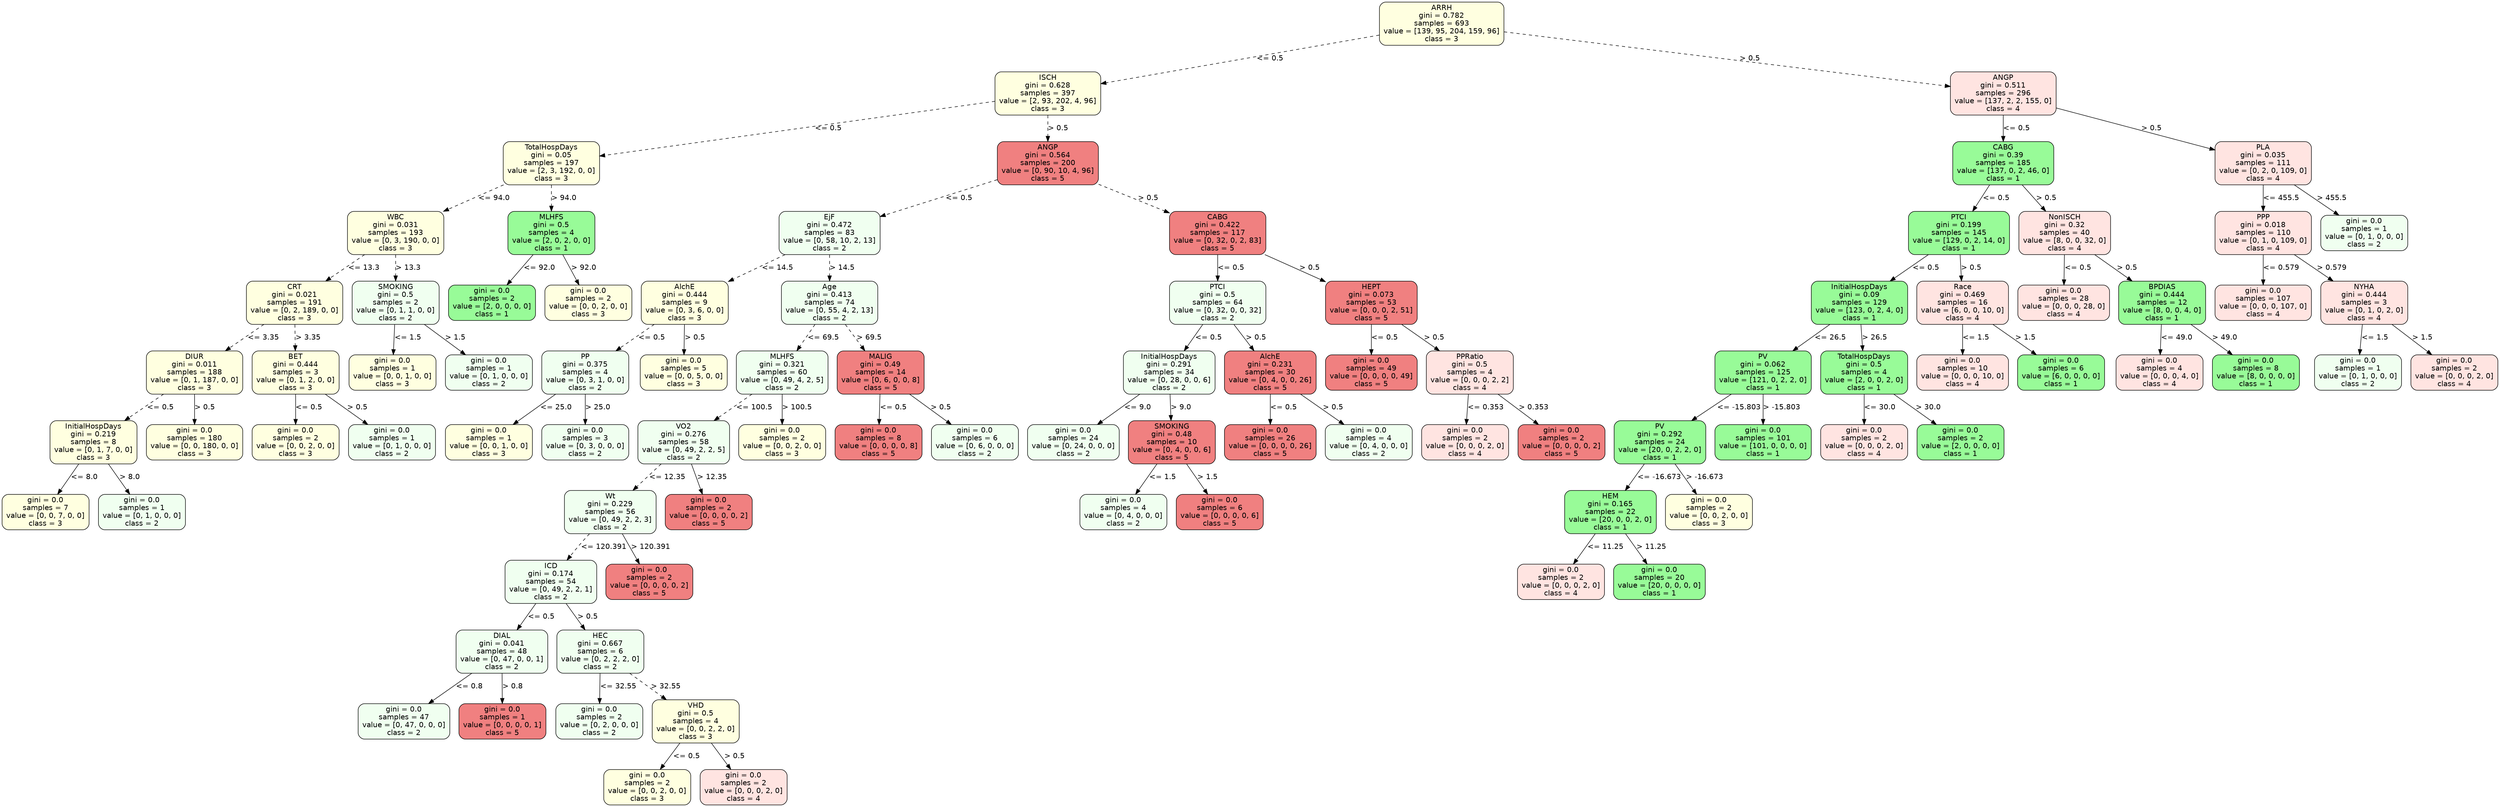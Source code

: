 strict digraph Tree {
	graph [bb="0,0,4096,1542"];
	node [color=black,
		fontname=helvetica,
		label="\N",
		shape=box,
		style="filled, rounded"
	];
	edge [fontname=helvetica];
	0	[fillcolor=lightyellow,
		height=1.1528,
		label="ARRH\ngini = 0.782\nsamples = 693\nvalue = [139, 95, 204, 159, 96]\nclass = 3",
		pos="2170,1500.5",
		width=2.7778];
	1	[fillcolor=lightyellow,
		height=1.1528,
		label="ISCH\ngini = 0.628\nsamples = 397\nvalue = [2, 93, 202, 4, 96]\nclass = 3",
		pos="1573,1366.5",
		width=2.3611];
	0 -> 1	[label="<= 0.5",
		labelangle=45,
		labeldistance=2.5,
		lp="1910,1433.5",
		op="<=",
		param=0.5,
		pos="e,1658.1,1386.3 2069.7,1477.3 1957.8,1452.6 1778,1412.8 1668.2,1388.6",
		style=dashed];
	60	[fillcolor=mistyrose,
		height=1.1528,
		label="ANGP\ngini = 0.511\nsamples = 296\nvalue = [137, 2, 2, 155, 0]\nclass = 4",
		pos="3284,1366.5",
		width=2.3611];
	0 -> 60	[label="> 0.5",
		labelangle=-45,
		labeldistance=2.5,
		lp="2776.5,1433.5",
		op=">",
		param=0.5,
		pos="e,3198.8,1377.6 2270.3,1487.6 2483.7,1462.3 2980,1403.5 3188.8,1378.8",
		style=dashed];
	2	[fillcolor=lightyellow,
		height=1.1528,
		label="TotalHospDays\ngini = 0.05\nsamples = 197\nvalue = [2, 3, 192, 0, 0]\nclass = 3",
		pos="899,1232.5",
		width=2.1528];
	1 -> 2	[label="<= 0.5",
		lp="1277,1299.5",
		op="<=",
		param=0.5,
		pos="e,976.73,1248.7 1488,1348.8 1359.4,1323.7 1116.8,1276.1 986.66,1250.7",
		style=dashed];
	19	[fillcolor=lightcoral,
		height=1.1528,
		label="ANGP\ngini = 0.564\nsamples = 200\nvalue = [0, 90, 10, 4, 96]\nclass = 5",
		pos="1573,1232.5",
		width=2.25];
	1 -> 19	[label="> 0.5",
		lp="1588.5,1299.5",
		op=">",
		param=0.5,
		pos="e,1573,1274.3 1573,1324.8 1573,1312 1573,1297.7 1573,1284.3",
		style=dashed];
	3	[fillcolor=lightyellow,
		height=1.1528,
		label="WBC\ngini = 0.031\nsamples = 193\nvalue = [0, 3, 190, 0, 0]\nclass = 3",
		pos="644,1098.5",
		width=2.1528];
	2 -> 3	[label="<= 94.0",
		lp="803.5,1165.5",
		op="<=",
		param=94.0,
		pos="e,721.62,1139.7 821.45,1191.4 792.77,1176.5 760.08,1159.6 730.64,1144.3",
		style=dashed];
	16	[fillcolor=palegreen,
		height=1.1528,
		label="MLHFS\ngini = 0.5\nsamples = 4\nvalue = [2, 0, 2, 0, 0]\nclass = 1",
		pos="899,1098.5",
		width=1.9444];
	2 -> 16	[label="> 94.0",
		lp="918.5,1165.5",
		op=">",
		param=94.0,
		pos="e,899,1140.3 899,1190.8 899,1178 899,1163.7 899,1150.3",
		style=dashed];
	4	[fillcolor=lightyellow,
		height=1.1528,
		label="CRT\ngini = 0.021\nsamples = 191\nvalue = [0, 2, 189, 0, 0]\nclass = 3",
		pos="478,964.5",
		width=2.1528];
	3 -> 4	[label="<= 13.3",
		lp="589.5,1031.5",
		op="<=",
		param=13.3,
		pos="e,528.99,1006 592.84,1056.8 575.24,1042.8 555.4,1027 537.21,1012.6",
		style=dashed];
	13	[fillcolor=honeydew,
		height=1.1528,
		label="SMOKING\ngini = 0.5\nsamples = 2\nvalue = [0, 1, 1, 0, 0]\nclass = 2",
		pos="644,964.5",
		width=1.9444];
	3 -> 13	[label="> 13.3",
		lp="663.5,1031.5",
		op=">",
		param=13.3,
		pos="e,644,1006.3 644,1056.8 644,1044 644,1029.7 644,1016.3",
		style=dashed];
	5	[fillcolor=lightyellow,
		height=1.1528,
		label="DIUR\ngini = 0.011\nsamples = 188\nvalue = [0, 1, 187, 0, 0]\nclass = 3",
		pos="315,830.5",
		width=2.1528];
	4 -> 5	[label="<= 3.35",
		lp="425.5,897.5",
		op="<=",
		param=3.35,
		pos="e,365.07,872.05 427.76,922.82 410.49,908.83 391,893.04 373.14,878.59",
		style=dashed];
	10	[fillcolor=lightyellow,
		height=1.1528,
		label="BET\ngini = 0.444\nsamples = 3\nvalue = [0, 1, 2, 0, 0]\nclass = 3",
		pos="481,830.5",
		width=1.9444];
	4 -> 10	[label="> 3.35",
		lp="499.5,897.5",
		op=">",
		param=3.35,
		pos="e,480.07,872.27 478.92,922.82 479.22,910.02 479.54,895.73 479.85,882.32",
		style=dashed];
	6	[fillcolor=lightyellow,
		height=1.1528,
		label="InitialHospDays\ngini = 0.219\nsamples = 8\nvalue = [0, 1, 7, 0, 0]\nclass = 3",
		pos="149,696.5",
		width=1.9444];
	5 -> 6	[label="<= 0.5",
		lp="257,763.5",
		op="<=",
		param=0.5,
		pos="e,199.99,738.05 263.84,788.82 246.24,774.83 226.4,759.04 208.21,744.59",
		style=dashed];
	9	[fillcolor=lightyellow,
		height=0.94444,
		label="gini = 0.0\nsamples = 180\nvalue = [0, 0, 180, 0, 0]\nclass = 3",
		pos="315,696.5",
		width=2.1528];
	5 -> 9	[label="> 0.5",
		lp="330.5,763.5",
		op=">",
		param=0.5,
		pos="e,315,730.74 315,788.82 315,773.68 315,756.44 315,741.05",
		style=solid];
	7	[fillcolor=lightyellow,
		height=0.94444,
		label="gini = 0.0\nsamples = 7\nvalue = [0, 0, 7, 0, 0]\nclass = 3",
		pos="70,562.5",
		width=1.9444];
	6 -> 7	[label="<= 8.0",
		lp="132,629.5",
		op="<=",
		param=8.0,
		pos="e,89.896,596.74 124.65,654.82 115.33,639.24 104.68,621.45 95.272,605.73",
		style=solid];
	8	[fillcolor=honeydew,
		height=0.94444,
		label="gini = 0.0\nsamples = 1\nvalue = [0, 1, 0, 0, 0]\nclass = 2",
		pos="228,562.5",
		width=1.9444];
	6 -> 8	[label="> 8.0",
		lp="206.5,629.5",
		op=">",
		param=8.0,
		pos="e,208.1,596.74 173.35,654.82 182.67,639.24 193.32,621.45 202.73,605.73",
		style=solid];
	11	[fillcolor=lightyellow,
		height=0.94444,
		label="gini = 0.0\nsamples = 2\nvalue = [0, 0, 2, 0, 0]\nclass = 3",
		pos="481,696.5",
		width=1.9444];
	10 -> 11	[label="<= 0.5",
		lp="501,763.5",
		op="<=",
		param=0.5,
		pos="e,481,730.74 481,788.82 481,773.68 481,756.44 481,741.05",
		style=solid];
	12	[fillcolor=honeydew,
		height=0.94444,
		label="gini = 0.0\nsamples = 1\nvalue = [0, 1, 0, 0, 0]\nclass = 2",
		pos="639,696.5",
		width=1.9444];
	10 -> 12	[label="> 0.5",
		lp="580.5,763.5",
		op=">",
		param=0.5,
		pos="e,599.47,730.53 529.69,788.82 549.38,772.37 572.02,753.46 591.57,737.12",
		style=solid];
	14	[fillcolor=lightyellow,
		height=0.94444,
		label="gini = 0.0\nsamples = 1\nvalue = [0, 0, 1, 0, 0]\nclass = 3",
		pos="639,830.5",
		width=1.9444];
	13 -> 14	[label="<= 1.5",
		lp="662,897.5",
		op="<=",
		param=1.5,
		pos="e,640.26,864.74 642.46,922.82 641.89,907.68 641.23,890.44 640.65,875.05",
		style=solid];
	15	[fillcolor=honeydew,
		height=0.94444,
		label="gini = 0.0\nsamples = 1\nvalue = [0, 1, 0, 0, 0]\nclass = 2",
		pos="797,830.5",
		width=1.9444];
	13 -> 15	[label="> 1.5",
		lp="741.5,897.5",
		op=">",
		param=1.5,
		pos="e,758.47,864.74 691.15,922.82 710.14,906.44 731.96,887.61 750.85,871.32",
		style=solid];
	17	[fillcolor=palegreen,
		height=0.94444,
		label="gini = 0.0\nsamples = 2\nvalue = [2, 0, 0, 0, 0]\nclass = 1",
		pos="802,964.5",
		width=1.9444];
	16 -> 17	[label="<= 92.0",
		lp="877.5,1031.5",
		op="<=",
		param=92.0,
		pos="e,826.43,998.74 869.11,1056.8 857.44,1040.9 844.09,1022.8 832.38,1006.8",
		style=solid];
	18	[fillcolor=lightyellow,
		height=0.94444,
		label="gini = 0.0\nsamples = 2\nvalue = [0, 0, 2, 0, 0]\nclass = 3",
		pos="960,964.5",
		width=1.9444];
	16 -> 18	[label="> 92.0",
		lp="951.5,1031.5",
		op=">",
		param=92.0,
		pos="e,944.64,998.74 917.8,1056.8 924.93,1041.4 933.07,1023.8 940.28,1008.2",
		style=solid];
	20	[fillcolor=honeydew,
		height=1.1528,
		label="EjF\ngini = 0.472\nsamples = 83\nvalue = [0, 58, 10, 2, 13]\nclass = 2",
		pos="1349,1098.5",
		width=2.25];
	19 -> 20	[label="<= 0.5",
		lp="1488,1165.5",
		op="<=",
		param=0.5,
		pos="e,1418,1140.2 1504.3,1191 1479.8,1176.6 1452,1160.2 1426.8,1145.3",
		style=dashed];
	45	[fillcolor=lightcoral,
		height=1.1528,
		label="CABG\ngini = 0.422\nsamples = 117\nvalue = [0, 32, 0, 2, 83]\nclass = 5",
		pos="2022,1098.5",
		width=2.1528];
	19 -> 45	[label="> 0.5",
		lp="1826.5,1165.5",
		op=">",
		param=0.5,
		pos="e,1944.2,1122.4 1654.1,1207.7 1733.2,1184.4 1853.2,1149.1 1934.5,1125.2",
		style=dashed];
	21	[fillcolor=lightyellow,
		height=1.1528,
		label="AlchE\ngini = 0.444\nsamples = 9\nvalue = [0, 3, 6, 0, 0]\nclass = 3",
		pos="1118,964.5",
		width=1.9444];
	20 -> 21	[label="<= 14.5",
		lp="1264.5,1031.5",
		op="<=",
		param=14.5,
		pos="e,1188.3,1005.7 1278.1,1057 1252.5,1042.4 1223.4,1025.7 1197.1,1010.7",
		style=dashed];
	26	[fillcolor=honeydew,
		height=1.1528,
		label="Age\ngini = 0.413\nsamples = 74\nvalue = [0, 55, 4, 2, 13]\nclass = 2",
		pos="1349,964.5",
		width=2.1528];
	20 -> 26	[label="> 14.5",
		lp="1368.5,1031.5",
		op=">",
		param=14.5,
		pos="e,1349,1006.3 1349,1056.8 1349,1044 1349,1029.7 1349,1016.3",
		style=dashed];
	22	[fillcolor=honeydew,
		height=1.1528,
		label="PP\ngini = 0.375\nsamples = 4\nvalue = [0, 3, 1, 0, 0]\nclass = 2",
		pos="955,830.5",
		width=1.9444];
	21 -> 22	[label="<= 0.5",
		lp="1062,897.5",
		op="<=",
		param=0.5,
		pos="e,1005.1,872.05 1067.8,922.82 1050.5,908.83 1031,893.04 1013.1,878.59",
		style=dashed];
	25	[fillcolor=lightyellow,
		height=0.94444,
		label="gini = 0.0\nsamples = 5\nvalue = [0, 0, 5, 0, 0]\nclass = 3",
		pos="1117,830.5",
		width=1.9444];
	21 -> 25	[label="> 0.5",
		lp="1133.5,897.5",
		op=">",
		param=0.5,
		pos="e,1117.3,864.74 1117.7,922.82 1117.6,907.68 1117.4,890.44 1117.3,875.05",
		style=solid];
	23	[fillcolor=lightyellow,
		height=0.94444,
		label="gini = 0.0\nsamples = 1\nvalue = [0, 0, 1, 0, 0]\nclass = 3",
		pos="797,696.5",
		width=1.9444];
	22 -> 23	[label="<= 25.0",
		lp="904.5,763.5",
		op="<=",
		param=25.0,
		pos="e,836.53,730.53 906.31,788.82 886.62,772.37 863.98,753.46 844.43,737.12",
		style=solid];
	24	[fillcolor=honeydew,
		height=0.94444,
		label="gini = 0.0\nsamples = 3\nvalue = [0, 3, 0, 0, 0]\nclass = 2",
		pos="955,696.5",
		width=1.9444];
	22 -> 24	[label="> 25.0",
		lp="974.5,763.5",
		op=">",
		param=25.0,
		pos="e,955,730.74 955,788.82 955,773.68 955,756.44 955,741.05",
		style=solid];
	27	[fillcolor=honeydew,
		height=1.1528,
		label="MLHFS\ngini = 0.321\nsamples = 60\nvalue = [0, 49, 4, 2, 5]\nclass = 2",
		pos="1279,830.5",
		width=2.0417];
	26 -> 27	[label="<= 69.5",
		lp="1340.5,897.5",
		op="<=",
		param=69.5,
		pos="e,1300.6,872.27 1327.4,922.82 1320.4,909.64 1312.6,894.89 1305.3,881.14",
		style=dashed];
	42	[fillcolor=lightcoral,
		height=1.1528,
		label="MALIG\ngini = 0.49\nsamples = 14\nvalue = [0, 6, 0, 0, 8]\nclass = 5",
		pos="1441,830.5",
		width=1.9444];
	26 -> 42	[label="> 69.5",
		lp="1417.5,897.5",
		op=">",
		param=69.5,
		pos="e,1412.6,872.27 1377.4,922.82 1386.6,909.52 1397,894.6 1406.7,880.74",
		style=dashed];
	28	[fillcolor=honeydew,
		height=1.1528,
		label="VO2\ngini = 0.276\nsamples = 58\nvalue = [0, 49, 2, 2, 5]\nclass = 2",
		pos="1117,696.5",
		width=2.0417];
	27 -> 28	[label="<= 100.5",
		lp="1230.5,763.5",
		op="<=",
		param=100.5,
		pos="e,1166.8,738.05 1229.1,788.82 1211.9,774.83 1192.5,759.04 1174.8,744.59",
		style=dashed];
	41	[fillcolor=lightyellow,
		height=0.94444,
		label="gini = 0.0\nsamples = 2\nvalue = [0, 0, 2, 0, 0]\nclass = 3",
		pos="1279,696.5",
		width=1.9444];
	27 -> 41	[label="> 100.5",
		lp="1302,763.5",
		op=">",
		param=100.5,
		pos="e,1279,730.74 1279,788.82 1279,773.68 1279,756.44 1279,741.05",
		style=solid];
	29	[fillcolor=honeydew,
		height=1.1528,
		label="Wt\ngini = 0.229\nsamples = 56\nvalue = [0, 49, 2, 2, 3]\nclass = 2",
		pos="1015,562.5",
		width=2.0417];
	28 -> 29	[label="<= 12.35",
		lp="1097.5,629.5",
		op="<=",
		param=12.35,
		pos="e,1046.5,604.27 1085.6,654.82 1075.2,641.39 1063.5,626.32 1052.7,612.35",
		style=dashed];
	40	[fillcolor=lightcoral,
		height=0.94444,
		label="gini = 0.0\nsamples = 2\nvalue = [0, 0, 0, 0, 2]\nclass = 5",
		pos="1177,562.5",
		width=1.9444];
	28 -> 40	[label="> 12.35",
		lp="1172,629.5",
		op=">",
		param=12.35,
		pos="e,1161.9,596.74 1135.5,654.82 1142.5,639.39 1150.5,621.78 1157.6,606.17",
		style=solid];
	30	[fillcolor=honeydew,
		height=1.1528,
		label="ICD\ngini = 0.174\nsamples = 54\nvalue = [0, 49, 2, 2, 1]\nclass = 2",
		pos="916,428.5",
		width=2.0417];
	29 -> 30	[label="<= 120.391",
		lp="1006,495.5",
		op="<=",
		param=120.391,
		pos="e,946.53,470.33 984.45,520.91 979.94,514.91 975.35,508.79 971,503 965.05,495.06 958.74,486.64 952.59,478.44",
		style=dashed];
	39	[fillcolor=lightcoral,
		height=0.94444,
		label="gini = 0.0\nsamples = 2\nvalue = [0, 0, 0, 0, 2]\nclass = 5",
		pos="1078,428.5",
		width=1.9444];
	29 -> 39	[label="> 120.391",
		lp="1079.5,495.5",
		op=">",
		param=120.391,
		pos="e,1062.1,462.74 1034.4,520.82 1041.8,505.39 1050.2,487.78 1057.6,472.17",
		style=solid];
	31	[fillcolor=honeydew,
		height=1.1528,
		label="DIAL\ngini = 0.041\nsamples = 48\nvalue = [0, 47, 0, 0, 1]\nclass = 2",
		pos="836,294.5",
		width=2.0417];
	30 -> 31	[label="<= 0.5",
		lp="899,361.5",
		op="<=",
		param=0.5,
		pos="e,860.71,336.27 891.34,386.82 883.36,373.64 874.42,358.89 866.08,345.14",
		style=solid];
	34	[fillcolor=honeydew,
		height=1.1528,
		label="HEC\ngini = 0.667\nsamples = 6\nvalue = [0, 2, 2, 2, 0]\nclass = 2",
		pos="998,294.5",
		width=1.9444];
	30 -> 34	[label="> 0.5",
		lp="975.5,361.5",
		op=">",
		param=0.5,
		pos="e,972.67,336.27 941.27,386.82 949.46,373.64 958.62,358.89 967.17,345.14",
		style=solid];
	32	[fillcolor=honeydew,
		height=0.94444,
		label="gini = 0.0\nsamples = 47\nvalue = [0, 47, 0, 0, 0]\nclass = 2",
		pos="675,160.5",
		width=2.0417];
	31 -> 32	[label="<= 0.8",
		lp="781,227.5",
		op="<=",
		param=0.8,
		pos="e,715.29,194.53 786.38,252.82 766.23,236.3 743.05,217.29 723.06,200.9",
		style=solid];
	33	[fillcolor=lightcoral,
		height=0.94444,
		label="gini = 0.0\nsamples = 1\nvalue = [0, 0, 0, 0, 1]\nclass = 5",
		pos="837,160.5",
		width=1.9444];
	31 -> 33	[label="> 0.8",
		lp="852.5,227.5",
		op=">",
		param=0.8,
		pos="e,836.75,194.74 836.31,252.82 836.42,237.68 836.55,220.44 836.67,205.05",
		style=solid];
	35	[fillcolor=honeydew,
		height=0.94444,
		label="gini = 0.0\nsamples = 2\nvalue = [0, 2, 0, 0, 0]\nclass = 2",
		pos="996,160.5",
		width=1.9444];
	34 -> 35	[label="<= 32.55",
		lp="1025.5,227.5",
		op="<=",
		param=32.55,
		pos="e,996.5,194.74 997.38,252.82 997.15,237.68 996.89,220.44 996.66,205.05",
		style=solid];
	36	[fillcolor=lightyellow,
		height=1.1528,
		label="VHD\ngini = 0.5\nsamples = 4\nvalue = [0, 0, 2, 2, 0]\nclass = 3",
		pos="1154,160.5",
		width=1.9444];
	34 -> 36	[label="> 32.55",
		lp="1104,227.5",
		op=">",
		param=32.55,
		pos="e,1106.1,202.05 1046.1,252.82 1062.6,238.83 1081.3,223.04 1098.4,208.59",
		style=dashed];
	37	[fillcolor=lightyellow,
		height=0.94444,
		label="gini = 0.0\nsamples = 2\nvalue = [0, 0, 2, 0, 0]\nclass = 3",
		pos="1075,34",
		width=1.9444];
	36 -> 37	[label="<= 0.5",
		lp="1137,93.5",
		op="<=",
		param=0.5,
		pos="e,1096.2,68.379 1128.1,118.73 1119.6,105.35 1110.2,90.465 1101.6,76.995",
		style=solid];
	38	[fillcolor=mistyrose,
		height=0.94444,
		label="gini = 0.0\nsamples = 2\nvalue = [0, 0, 0, 2, 0]\nclass = 4",
		pos="1233,34",
		width=1.9444];
	36 -> 38	[label="> 0.5",
		lp="1216.5,93.5",
		op=">",
		param=0.5,
		pos="e,1211.8,68.379 1179.9,118.73 1188.4,105.35 1197.8,90.465 1206.4,76.995",
		style=solid];
	43	[fillcolor=lightcoral,
		height=0.94444,
		label="gini = 0.0\nsamples = 8\nvalue = [0, 0, 0, 0, 8]\nclass = 5",
		pos="1437,696.5",
		width=1.9444];
	42 -> 43	[label="<= 0.5",
		lp="1460,763.5",
		op="<=",
		param=0.5,
		pos="e,1438,730.74 1439.8,788.82 1439.3,773.68 1438.8,756.44 1438.3,741.05",
		style=solid];
	44	[fillcolor=honeydew,
		height=0.94444,
		label="gini = 0.0\nsamples = 6\nvalue = [0, 6, 0, 0, 0]\nclass = 2",
		pos="1595,696.5",
		width=1.9444];
	42 -> 44	[label="> 0.5",
		lp="1538.5,763.5",
		op=">",
		param=0.5,
		pos="e,1556.5,730.53 1488.5,788.82 1507.6,772.37 1529.7,753.46 1548.8,737.12",
		style=solid];
	46	[fillcolor=honeydew,
		height=1.1528,
		label="PTCI\ngini = 0.5\nsamples = 64\nvalue = [0, 32, 0, 0, 32]\nclass = 2",
		pos="2022,964.5",
		width=2.1528];
	45 -> 46	[label="<= 0.5",
		lp="2042,1031.5",
		op="<=",
		param=0.5,
		pos="e,2022,1006.3 2022,1056.8 2022,1044 2022,1029.7 2022,1016.3",
		style=solid];
	55	[fillcolor=lightcoral,
		height=1.1528,
		label="HEPT\ngini = 0.073\nsamples = 53\nvalue = [0, 0, 0, 2, 51]\nclass = 5",
		pos="2246,964.5",
		width=2.0417];
	45 -> 55	[label="> 0.5",
		lp="2156.5,1031.5",
		op=">",
		param=0.5,
		pos="e,2177,1006.2 2090.7,1057 2115.2,1042.6 2143,1026.2 2168.2,1011.3",
		style=solid];
	47	[fillcolor=honeydew,
		height=1.1528,
		label="InitialHospDays\ngini = 0.291\nsamples = 34\nvalue = [0, 28, 0, 0, 6]\nclass = 2",
		pos="1916,830.5",
		width=2.0417];
	46 -> 47	[label="<= 0.5",
		lp="1993,897.5",
		op="<=",
		param=0.5,
		pos="e,1948.7,872.27 1989.3,922.82 1978.6,909.39 1966.4,894.32 1955.2,880.35",
		style=solid];
	52	[fillcolor=lightcoral,
		height=1.1528,
		label="AlchE\ngini = 0.231\nsamples = 30\nvalue = [0, 4, 0, 0, 26]\nclass = 5",
		pos="2081,830.5",
		width=2.0417];
	46 -> 52	[label="> 0.5",
		lp="2069.5,897.5",
		op=">",
		param=0.5,
		pos="e,2062.8,872.27 2040.2,922.82 2046,909.77 2052.5,895.17 2058.6,881.53",
		style=solid];
	48	[fillcolor=honeydew,
		height=0.94444,
		label="gini = 0.0\nsamples = 24\nvalue = [0, 24, 0, 0, 0]\nclass = 2",
		pos="1757,696.5",
		width=2.0417];
	47 -> 48	[label="<= 9.0",
		lp="1862,763.5",
		op="<=",
		param=9.0,
		pos="e,1796.8,730.53 1867,788.82 1847.2,772.37 1824.4,753.46 1804.7,737.12",
		style=solid];
	49	[fillcolor=lightcoral,
		height=1.1528,
		label="SMOKING\ngini = 0.48\nsamples = 10\nvalue = [0, 4, 0, 0, 6]\nclass = 5",
		pos="1919,696.5",
		width=1.9444];
	47 -> 49	[label="> 9.0",
		lp="1933.5,763.5",
		op=">",
		param=9.0,
		pos="e,1918.1,738.27 1916.9,788.82 1917.2,776.02 1917.5,761.73 1917.8,748.32",
		style=solid];
	50	[fillcolor=honeydew,
		height=0.94444,
		label="gini = 0.0\nsamples = 4\nvalue = [0, 4, 0, 0, 0]\nclass = 2",
		pos="1840,562.5",
		width=1.9444];
	49 -> 50	[label="<= 1.5",
		lp="1902,629.5",
		op="<=",
		param=1.5,
		pos="e,1859.9,596.74 1894.7,654.82 1885.3,639.24 1874.7,621.45 1865.3,605.73",
		style=solid];
	51	[fillcolor=lightcoral,
		height=0.94444,
		label="gini = 0.0\nsamples = 6\nvalue = [0, 0, 0, 0, 6]\nclass = 5",
		pos="1998,562.5",
		width=1.9444];
	49 -> 51	[label="> 1.5",
		lp="1976.5,629.5",
		op=">",
		param=1.5,
		pos="e,1978.1,596.74 1943.3,654.82 1952.7,639.24 1963.3,621.45 1972.7,605.73",
		style=solid];
	53	[fillcolor=lightcoral,
		height=0.94444,
		label="gini = 0.0\nsamples = 26\nvalue = [0, 0, 0, 0, 26]\nclass = 5",
		pos="2081,696.5",
		width=2.0417];
	52 -> 53	[label="<= 0.5",
		lp="2101,763.5",
		op="<=",
		param=0.5,
		pos="e,2081,730.74 2081,788.82 2081,773.68 2081,756.44 2081,741.05",
		style=solid];
	54	[fillcolor=honeydew,
		height=0.94444,
		label="gini = 0.0\nsamples = 4\nvalue = [0, 4, 0, 0, 0]\nclass = 2",
		pos="2243,696.5",
		width=1.9444];
	52 -> 54	[label="> 0.5",
		lp="2182.5,763.5",
		op=">",
		param=0.5,
		pos="e,2202.5,730.53 2130.9,788.82 2151.2,772.3 2174.5,753.29 2194.6,736.9",
		style=solid];
	56	[fillcolor=lightcoral,
		height=0.94444,
		label="gini = 0.0\nsamples = 49\nvalue = [0, 0, 0, 0, 49]\nclass = 5",
		pos="2246,830.5",
		width=2.0417];
	55 -> 56	[label="<= 0.5",
		lp="2266,897.5",
		op="<=",
		param=0.5,
		pos="e,2246,864.74 2246,922.82 2246,907.68 2246,890.44 2246,875.05",
		style=solid];
	57	[fillcolor=mistyrose,
		height=1.1528,
		label="PPRatio\ngini = 0.5\nsamples = 4\nvalue = [0, 0, 0, 2, 2]\nclass = 4",
		pos="2408,830.5",
		width=1.9444];
	55 -> 57	[label="> 0.5",
		lp="2347.5,897.5",
		op=">",
		param=0.5,
		pos="e,2358.2,872.05 2295.9,922.82 2313.1,908.83 2332.5,893.04 2350.2,878.59",
		style=solid];
	58	[fillcolor=mistyrose,
		height=0.94444,
		label="gini = 0.0\nsamples = 2\nvalue = [0, 0, 0, 2, 0]\nclass = 4",
		pos="2401,696.5",
		width=1.9444];
	57 -> 58	[label="<= 0.353",
		lp="2432.5,763.5",
		op="<=",
		param=0.353,
		pos="e,2402.8,730.74 2405.8,788.82 2405,773.68 2404.1,756.44 2403.3,741.05",
		style=solid];
	59	[fillcolor=lightcoral,
		height=0.94444,
		label="gini = 0.0\nsamples = 2\nvalue = [0, 0, 0, 0, 2]\nclass = 5",
		pos="2559,696.5",
		width=1.9444];
	57 -> 59	[label="> 0.353",
		lp="2512,763.5",
		op=">",
		param=0.353,
		pos="e,2521,730.74 2454.5,788.82 2473.2,772.51 2494.6,753.78 2513.2,737.54",
		style=solid];
	61	[fillcolor=palegreen,
		height=1.1528,
		label="CABG\ngini = 0.39\nsamples = 185\nvalue = [137, 0, 2, 46, 0]\nclass = 1",
		pos="3284,1232.5",
		width=2.25];
	60 -> 61	[label="<= 0.5",
		lp="3304,1299.5",
		op="<=",
		param=0.5,
		pos="e,3284,1274.3 3284,1324.8 3284,1312 3284,1297.7 3284,1284.3",
		style=solid];
	82	[fillcolor=mistyrose,
		height=1.1528,
		label="PLA\ngini = 0.035\nsamples = 111\nvalue = [0, 2, 0, 109, 0]\nclass = 4",
		pos="3711,1232.5",
		width=2.1528];
	60 -> 82	[label="> 0.5",
		lp="3526.5,1299.5",
		op=">",
		param=0.5,
		pos="e,3633.2,1257.5 3369.1,1339.2 3442.8,1316.4 3549,1283.6 3623.4,1260.6",
		style=solid];
	62	[fillcolor=palegreen,
		height=1.1528,
		label="PTCI\ngini = 0.199\nsamples = 145\nvalue = [129, 0, 2, 14, 0]\nclass = 1",
		pos="3212,1098.5",
		width=2.25];
	61 -> 62	[label="<= 0.5",
		lp="3271,1165.5",
		op="<=",
		param=0.5,
		pos="e,3234.2,1140.3 3261.8,1190.8 3254.6,1177.6 3246.6,1162.9 3239.1,1149.1",
		style=solid];
	77	[fillcolor=mistyrose,
		height=1.1528,
		label="NonISCH\ngini = 0.32\nsamples = 40\nvalue = [8, 0, 0, 32, 0]\nclass = 4",
		pos="3385,1098.5",
		width=2.0417];
	61 -> 77	[label="> 0.5",
		lp="3353.5,1165.5",
		op=">",
		param=0.5,
		pos="e,3353.8,1140.3 3315.1,1190.8 3325.4,1177.4 3336.9,1162.3 3347.6,1148.4",
		style=solid];
	63	[fillcolor=palegreen,
		height=1.1528,
		label="InitialHospDays\ngini = 0.09\nsamples = 129\nvalue = [123, 0, 2, 4, 0]\nclass = 1",
		pos="3049,964.5",
		width=2.1528];
	62 -> 63	[label="<= 0.5",
		lp="3156,1031.5",
		op="<=",
		param=0.5,
		pos="e,3099.1,1006 3161.8,1056.8 3144.5,1042.8 3125,1027 3107.1,1012.6",
		style=solid];
	74	[fillcolor=mistyrose,
		height=1.1528,
		label="Race\ngini = 0.469\nsamples = 16\nvalue = [6, 0, 0, 10, 0]\nclass = 4",
		pos="3218,964.5",
		width=2.0417];
	62 -> 74	[label="> 0.5",
		lp="3231.5,1031.5",
		op=">",
		param=0.5,
		pos="e,3216.1,1006.3 3213.8,1056.8 3214.4,1044 3215.1,1029.7 3215.7,1016.3",
		style=solid];
	64	[fillcolor=palegreen,
		height=1.1528,
		label="PV\ngini = 0.062\nsamples = 125\nvalue = [121, 0, 2, 2, 0]\nclass = 1",
		pos="2890,830.5",
		width=2.1528];
	63 -> 64	[label="<= 26.5",
		lp="2998.5,897.5",
		op="<=",
		param=26.5,
		pos="e,2938.8,872.05 3000,922.82 2983.1,908.83 2964.1,893.04 2946.7,878.59",
		style=solid];
	71	[fillcolor=palegreen,
		height=1.1528,
		label="TotalHospDays\ngini = 0.5\nsamples = 4\nvalue = [2, 0, 0, 2, 0]\nclass = 1",
		pos="3056,830.5",
		width=1.9444];
	63 -> 71	[label="> 26.5",
		lp="3072.5,897.5",
		op=">",
		param=26.5,
		pos="e,3053.8,872.27 3051.2,922.82 3051.8,910.02 3052.6,895.73 3053.3,882.32",
		style=solid];
	65	[fillcolor=palegreen,
		height=1.1528,
		label="PV\ngini = 0.292\nsamples = 24\nvalue = [20, 0, 2, 2, 0]\nclass = 1",
		pos="2721,696.5",
		width=2.0417];
	64 -> 65	[label="<= -15.803",
		lp="2844.5,763.5",
		op="<=",
		param=-15.803,
		pos="e,2772.9,738.05 2837.9,788.82 2819.9,774.76 2799.6,758.9 2781,744.39",
		style=solid];
	70	[fillcolor=palegreen,
		height=0.94444,
		label="gini = 0.0\nsamples = 101\nvalue = [101, 0, 0, 0, 0]\nclass = 1",
		pos="2890,696.5",
		width=2.1528];
	64 -> 70	[label="> -15.803",
		lp="2919,763.5",
		op=">",
		param=-15.803,
		pos="e,2890,730.74 2890,788.82 2890,773.68 2890,756.44 2890,741.05",
		style=solid];
	66	[fillcolor=palegreen,
		height=1.1528,
		label="HEM\ngini = 0.165\nsamples = 22\nvalue = [20, 0, 0, 2, 0]\nclass = 1",
		pos="2640,562.5",
		width=2.0417];
	65 -> 66	[label="<= -16.673",
		lp="2716.5,629.5",
		op="<=",
		param=-16.673,
		pos="e,2665,604.27 2696,654.82 2688,641.64 2678.9,626.89 2670.5,613.14",
		style=solid];
	69	[fillcolor=lightyellow,
		height=0.94444,
		label="gini = 0.0\nsamples = 2\nvalue = [0, 0, 2, 0, 0]\nclass = 3",
		pos="2802,562.5",
		width=1.9444];
	65 -> 69	[label="> -16.673",
		lp="2793,629.5",
		op=">",
		param=-16.673,
		pos="e,2781.6,596.74 2746,654.82 2755.6,639.1 2766.6,621.11 2776.4,605.29",
		style=solid];
	67	[fillcolor=mistyrose,
		height=0.94444,
		label="gini = 0.0\nsamples = 2\nvalue = [0, 0, 0, 2, 0]\nclass = 4",
		pos="2559,428.5",
		width=1.9444];
	66 -> 67	[label="<= 11.25",
		lp="2629.5,495.5",
		op="<=",
		param=11.25,
		pos="e,2579.4,462.74 2615,520.82 2605.4,505.1 2594.4,487.11 2584.6,471.29",
		style=solid];
	68	[fillcolor=palegreen,
		height=0.94444,
		label="gini = 0.0\nsamples = 20\nvalue = [20, 0, 0, 0, 0]\nclass = 1",
		pos="2721,428.5",
		width=2.0417];
	66 -> 68	[label="> 11.25",
		lp="2706,495.5",
		op=">",
		param=11.25,
		pos="e,2700.6,462.74 2665,520.82 2674.6,505.1 2685.6,487.11 2695.4,471.29",
		style=solid];
	72	[fillcolor=mistyrose,
		height=0.94444,
		label="gini = 0.0\nsamples = 2\nvalue = [0, 0, 0, 2, 0]\nclass = 4",
		pos="3056,696.5",
		width=1.9444];
	71 -> 72	[label="<= 30.0",
		lp="3079.5,763.5",
		op="<=",
		param=30.0,
		pos="e,3056,730.74 3056,788.82 3056,773.68 3056,756.44 3056,741.05",
		style=solid];
	73	[fillcolor=palegreen,
		height=0.94444,
		label="gini = 0.0\nsamples = 2\nvalue = [2, 0, 0, 0, 0]\nclass = 1",
		pos="3214,696.5",
		width=1.9444];
	71 -> 73	[label="> 30.0",
		lp="3159.5,763.5",
		op=">",
		param=30.0,
		pos="e,3174.5,730.53 3104.7,788.82 3124.4,772.37 3147,753.46 3166.6,737.12",
		style=solid];
	75	[fillcolor=mistyrose,
		height=0.94444,
		label="gini = 0.0\nsamples = 10\nvalue = [0, 0, 0, 10, 0]\nclass = 4",
		pos="3218,830.5",
		width=2.0417];
	74 -> 75	[label="<= 1.5",
		lp="3238,897.5",
		op="<=",
		param=1.5,
		pos="e,3218,864.74 3218,922.82 3218,907.68 3218,890.44 3218,875.05",
		style=solid];
	76	[fillcolor=palegreen,
		height=0.94444,
		label="gini = 0.0\nsamples = 6\nvalue = [6, 0, 0, 0, 0]\nclass = 1",
		pos="3380,830.5",
		width=1.9444];
	74 -> 76	[label="> 1.5",
		lp="3319.5,897.5",
		op=">",
		param=1.5,
		pos="e,3339.5,864.53 3267.9,922.82 3288.2,906.3 3311.5,887.29 3331.6,870.9",
		style=solid];
	78	[fillcolor=mistyrose,
		height=0.94444,
		label="gini = 0.0\nsamples = 28\nvalue = [0, 0, 0, 28, 0]\nclass = 4",
		pos="3383,964.5",
		width=2.0417];
	77 -> 78	[label="<= 0.5",
		lp="3405,1031.5",
		op="<=",
		param=0.5,
		pos="e,3383.5,998.74 3384.4,1056.8 3384.2,1041.7 3383.9,1024.4 3383.7,1009.1",
		style=solid];
	79	[fillcolor=palegreen,
		height=1.1528,
		label="BPDIAS\ngini = 0.444\nsamples = 12\nvalue = [8, 0, 0, 4, 0]\nclass = 1",
		pos="3545,964.5",
		width=1.9444];
	77 -> 79	[label="> 0.5",
		lp="3485.5,1031.5",
		op=">",
		param=0.5,
		pos="e,3495.9,1006 3434.3,1056.8 3451.3,1042.8 3470.4,1027 3487.9,1012.6",
		style=solid];
	80	[fillcolor=mistyrose,
		height=0.94444,
		label="gini = 0.0\nsamples = 4\nvalue = [0, 0, 0, 4, 0]\nclass = 4",
		pos="3542,830.5",
		width=1.9444];
	79 -> 80	[label="<= 49.0",
		lp="3567.5,897.5",
		op="<=",
		param=49.0,
		pos="e,3542.8,864.74 3544.1,922.82 3543.7,907.68 3543.3,890.44 3543,875.05",
		style=solid];
	81	[fillcolor=palegreen,
		height=0.94444,
		label="gini = 0.0\nsamples = 8\nvalue = [8, 0, 0, 0, 0]\nclass = 1",
		pos="3700,830.5",
		width=1.9444];
	79 -> 81	[label="> 49.0",
		lp="3647.5,897.5",
		op=">",
		param=49.0,
		pos="e,3661.2,864.53 3592.8,922.82 3612.1,906.37 3634.3,887.46 3653.5,871.12",
		style=solid];
	83	[fillcolor=mistyrose,
		height=1.1528,
		label="PPP\ngini = 0.018\nsamples = 110\nvalue = [0, 1, 0, 109, 0]\nclass = 4",
		pos="3711,1098.5",
		width=2.1528];
	82 -> 83	[label="<= 455.5",
		lp="3738.5,1165.5",
		op="<=",
		param=455.5,
		pos="e,3711,1140.3 3711,1190.8 3711,1178 3711,1163.7 3711,1150.3",
		style=solid];
	88	[fillcolor=honeydew,
		height=0.94444,
		label="gini = 0.0\nsamples = 1\nvalue = [0, 1, 0, 0, 0]\nclass = 2",
		pos="3877,1098.5",
		width=1.9444];
	82 -> 88	[label="> 455.5",
		lp="3822,1165.5",
		op=">",
		param=455.5,
		pos="e,3835.5,1132.5 3762.2,1190.8 3782.9,1174.3 3806.8,1155.3 3827.4,1138.9",
		style=solid];
	84	[fillcolor=mistyrose,
		height=0.94444,
		label="gini = 0.0\nsamples = 107\nvalue = [0, 0, 0, 107, 0]\nclass = 4",
		pos="3711,964.5",
		width=2.1528];
	83 -> 84	[label="<= 0.579",
		lp="3738.5,1031.5",
		op="<=",
		param=0.579,
		pos="e,3711,998.74 3711,1056.8 3711,1041.7 3711,1024.4 3711,1009.1",
		style=solid];
	85	[fillcolor=mistyrose,
		height=1.1528,
		label="NYHA\ngini = 0.444\nsamples = 3\nvalue = [0, 1, 0, 2, 0]\nclass = 4",
		pos="3877,964.5",
		width=1.9444];
	83 -> 85	[label="> 0.579",
		lp="3822,1031.5",
		op=">",
		param=0.579,
		pos="e,3826,1006 3762.2,1056.8 3779.8,1042.8 3799.6,1027 3817.8,1012.6",
		style=solid];
	86	[fillcolor=honeydew,
		height=0.94444,
		label="gini = 0.0\nsamples = 1\nvalue = [0, 1, 0, 0, 0]\nclass = 2",
		pos="3868,830.5",
		width=1.9444];
	85 -> 86	[label="<= 1.5",
		lp="3893,897.5",
		op="<=",
		param=1.5,
		pos="e,3870.3,864.74 3874.2,922.82 3873.2,907.68 3872,890.44 3871,875.05",
		style=solid];
	87	[fillcolor=mistyrose,
		height=0.94444,
		label="gini = 0.0\nsamples = 2\nvalue = [0, 0, 0, 2, 0]\nclass = 4",
		pos="4026,830.5",
		width=1.9444];
	85 -> 87	[label="> 1.5",
		lp="3971.5,897.5",
		op=">",
		param=1.5,
		pos="e,3988.5,864.74 3922.9,922.82 3941.3,906.51 3962.5,887.78 3980.8,871.54",
		style=solid];
}
